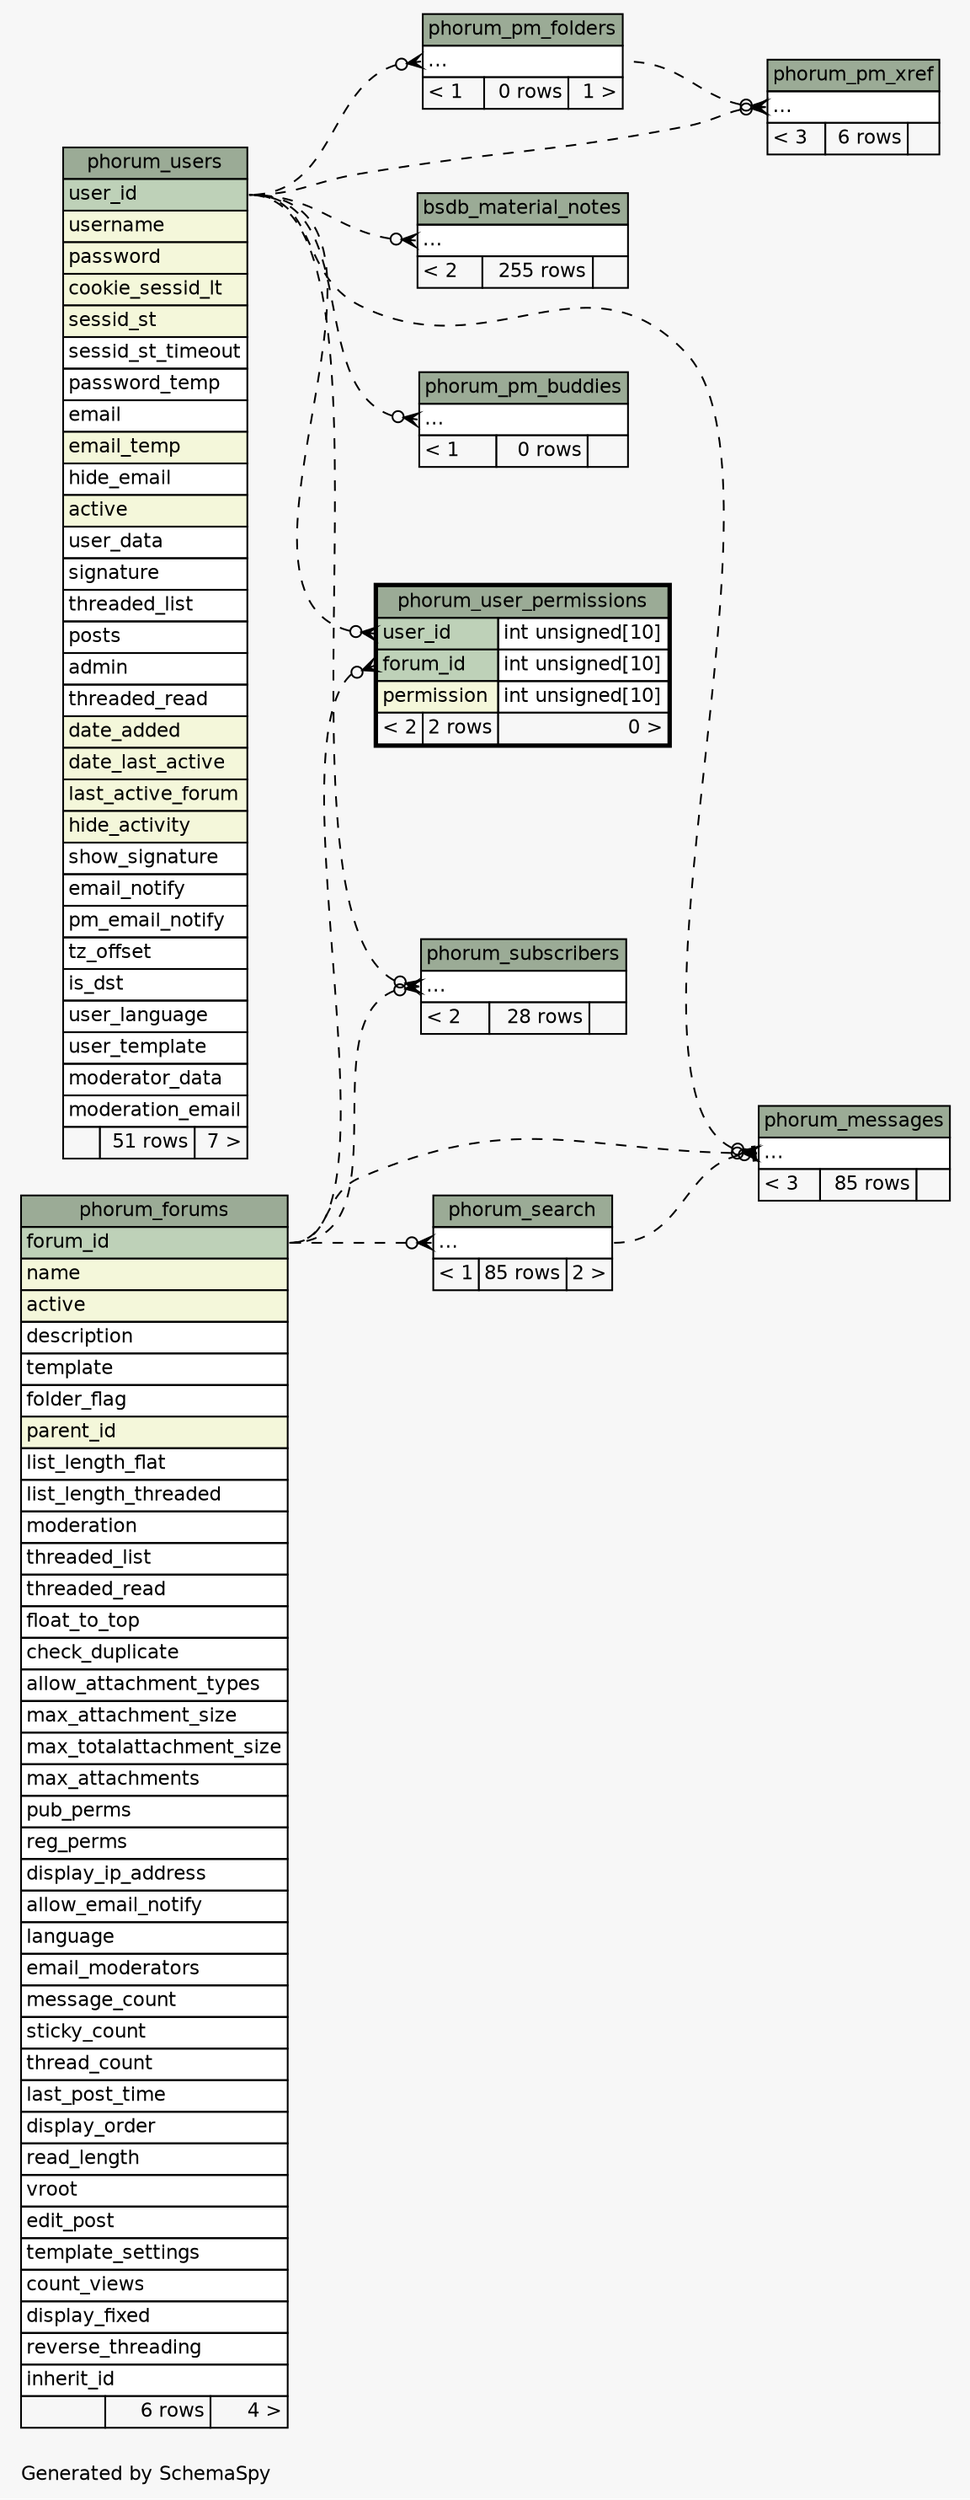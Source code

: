 // dot 2.38.0 on Mac OS X 10.9.4
// SchemaSpy rev 590
digraph "impliedTwoDegreesRelationshipsDiagram" {
  graph [
    rankdir="RL"
    bgcolor="#f7f7f7"
    label="\nGenerated by SchemaSpy"
    labeljust="l"
    nodesep="0.18"
    ranksep="0.46"
    fontname="Helvetica"
    fontsize="11"
  ];
  node [
    fontname="Helvetica"
    fontsize="11"
    shape="plaintext"
  ];
  edge [
    arrowsize="0.8"
  ];
  "bsdb_material_notes":"elipses":w -> "phorum_users":"user_id":e [arrowhead=none dir=back arrowtail=crowodot style=dashed];
  "phorum_messages":"elipses":w -> "phorum_forums":"forum_id":e [arrowhead=none dir=back arrowtail=crowodot style=dashed];
  "phorum_messages":"elipses":w -> "phorum_search":"elipses":e [arrowhead=none dir=back arrowtail=teeodot style=dashed];
  "phorum_messages":"elipses":w -> "phorum_users":"user_id":e [arrowhead=none dir=back arrowtail=crowodot style=dashed];
  "phorum_pm_buddies":"elipses":w -> "phorum_users":"user_id":e [arrowhead=none dir=back arrowtail=crowodot style=dashed];
  "phorum_pm_folders":"elipses":w -> "phorum_users":"user_id":e [arrowhead=none dir=back arrowtail=crowodot style=dashed];
  "phorum_pm_xref":"elipses":w -> "phorum_pm_folders":"elipses":e [arrowhead=none dir=back arrowtail=crowodot style=dashed];
  "phorum_pm_xref":"elipses":w -> "phorum_users":"user_id":e [arrowhead=none dir=back arrowtail=crowodot style=dashed];
  "phorum_search":"elipses":w -> "phorum_forums":"forum_id":e [arrowhead=none dir=back arrowtail=crowodot style=dashed];
  "phorum_subscribers":"elipses":w -> "phorum_forums":"forum_id":e [arrowhead=none dir=back arrowtail=crowodot style=dashed];
  "phorum_subscribers":"elipses":w -> "phorum_users":"user_id":e [arrowhead=none dir=back arrowtail=crowodot style=dashed];
  "phorum_user_permissions":"forum_id":w -> "phorum_forums":"forum_id":e [arrowhead=none dir=back arrowtail=crowodot style=dashed];
  "phorum_user_permissions":"user_id":w -> "phorum_users":"user_id":e [arrowhead=none dir=back arrowtail=crowodot style=dashed];
  "bsdb_material_notes" [
    label=<
    <TABLE BORDER="0" CELLBORDER="1" CELLSPACING="0" BGCOLOR="#ffffff">
      <TR><TD COLSPAN="3" BGCOLOR="#9bab96" ALIGN="CENTER">bsdb_material_notes</TD></TR>
      <TR><TD PORT="elipses" COLSPAN="3" ALIGN="LEFT">...</TD></TR>
      <TR><TD ALIGN="LEFT" BGCOLOR="#f7f7f7">&lt; 2</TD><TD ALIGN="RIGHT" BGCOLOR="#f7f7f7">255 rows</TD><TD ALIGN="RIGHT" BGCOLOR="#f7f7f7">  </TD></TR>
    </TABLE>>
    URL="bsdb_material_notes.html"
    tooltip="bsdb_material_notes"
  ];
  "phorum_forums" [
    label=<
    <TABLE BORDER="0" CELLBORDER="1" CELLSPACING="0" BGCOLOR="#ffffff">
      <TR><TD COLSPAN="3" BGCOLOR="#9bab96" ALIGN="CENTER">phorum_forums</TD></TR>
      <TR><TD PORT="forum_id" COLSPAN="3" BGCOLOR="#bed1b8" ALIGN="LEFT">forum_id</TD></TR>
      <TR><TD PORT="name" COLSPAN="3" BGCOLOR="#f4f7da" ALIGN="LEFT">name</TD></TR>
      <TR><TD PORT="active" COLSPAN="3" BGCOLOR="#f4f7da" ALIGN="LEFT">active</TD></TR>
      <TR><TD PORT="description" COLSPAN="3" ALIGN="LEFT">description</TD></TR>
      <TR><TD PORT="template" COLSPAN="3" ALIGN="LEFT">template</TD></TR>
      <TR><TD PORT="folder_flag" COLSPAN="3" ALIGN="LEFT">folder_flag</TD></TR>
      <TR><TD PORT="parent_id" COLSPAN="3" BGCOLOR="#f4f7da" ALIGN="LEFT">parent_id</TD></TR>
      <TR><TD PORT="list_length_flat" COLSPAN="3" ALIGN="LEFT">list_length_flat</TD></TR>
      <TR><TD PORT="list_length_threaded" COLSPAN="3" ALIGN="LEFT">list_length_threaded</TD></TR>
      <TR><TD PORT="moderation" COLSPAN="3" ALIGN="LEFT">moderation</TD></TR>
      <TR><TD PORT="threaded_list" COLSPAN="3" ALIGN="LEFT">threaded_list</TD></TR>
      <TR><TD PORT="threaded_read" COLSPAN="3" ALIGN="LEFT">threaded_read</TD></TR>
      <TR><TD PORT="float_to_top" COLSPAN="3" ALIGN="LEFT">float_to_top</TD></TR>
      <TR><TD PORT="check_duplicate" COLSPAN="3" ALIGN="LEFT">check_duplicate</TD></TR>
      <TR><TD PORT="allow_attachment_types" COLSPAN="3" ALIGN="LEFT">allow_attachment_types</TD></TR>
      <TR><TD PORT="max_attachment_size" COLSPAN="3" ALIGN="LEFT">max_attachment_size</TD></TR>
      <TR><TD PORT="max_totalattachment_size" COLSPAN="3" ALIGN="LEFT">max_totalattachment_size</TD></TR>
      <TR><TD PORT="max_attachments" COLSPAN="3" ALIGN="LEFT">max_attachments</TD></TR>
      <TR><TD PORT="pub_perms" COLSPAN="3" ALIGN="LEFT">pub_perms</TD></TR>
      <TR><TD PORT="reg_perms" COLSPAN="3" ALIGN="LEFT">reg_perms</TD></TR>
      <TR><TD PORT="display_ip_address" COLSPAN="3" ALIGN="LEFT">display_ip_address</TD></TR>
      <TR><TD PORT="allow_email_notify" COLSPAN="3" ALIGN="LEFT">allow_email_notify</TD></TR>
      <TR><TD PORT="language" COLSPAN="3" ALIGN="LEFT">language</TD></TR>
      <TR><TD PORT="email_moderators" COLSPAN="3" ALIGN="LEFT">email_moderators</TD></TR>
      <TR><TD PORT="message_count" COLSPAN="3" ALIGN="LEFT">message_count</TD></TR>
      <TR><TD PORT="sticky_count" COLSPAN="3" ALIGN="LEFT">sticky_count</TD></TR>
      <TR><TD PORT="thread_count" COLSPAN="3" ALIGN="LEFT">thread_count</TD></TR>
      <TR><TD PORT="last_post_time" COLSPAN="3" ALIGN="LEFT">last_post_time</TD></TR>
      <TR><TD PORT="display_order" COLSPAN="3" ALIGN="LEFT">display_order</TD></TR>
      <TR><TD PORT="read_length" COLSPAN="3" ALIGN="LEFT">read_length</TD></TR>
      <TR><TD PORT="vroot" COLSPAN="3" ALIGN="LEFT">vroot</TD></TR>
      <TR><TD PORT="edit_post" COLSPAN="3" ALIGN="LEFT">edit_post</TD></TR>
      <TR><TD PORT="template_settings" COLSPAN="3" ALIGN="LEFT">template_settings</TD></TR>
      <TR><TD PORT="count_views" COLSPAN="3" ALIGN="LEFT">count_views</TD></TR>
      <TR><TD PORT="display_fixed" COLSPAN="3" ALIGN="LEFT">display_fixed</TD></TR>
      <TR><TD PORT="reverse_threading" COLSPAN="3" ALIGN="LEFT">reverse_threading</TD></TR>
      <TR><TD PORT="inherit_id" COLSPAN="3" ALIGN="LEFT">inherit_id</TD></TR>
      <TR><TD ALIGN="LEFT" BGCOLOR="#f7f7f7">  </TD><TD ALIGN="RIGHT" BGCOLOR="#f7f7f7">6 rows</TD><TD ALIGN="RIGHT" BGCOLOR="#f7f7f7">4 &gt;</TD></TR>
    </TABLE>>
    URL="phorum_forums.html"
    tooltip="phorum_forums"
  ];
  "phorum_messages" [
    label=<
    <TABLE BORDER="0" CELLBORDER="1" CELLSPACING="0" BGCOLOR="#ffffff">
      <TR><TD COLSPAN="3" BGCOLOR="#9bab96" ALIGN="CENTER">phorum_messages</TD></TR>
      <TR><TD PORT="elipses" COLSPAN="3" ALIGN="LEFT">...</TD></TR>
      <TR><TD ALIGN="LEFT" BGCOLOR="#f7f7f7">&lt; 3</TD><TD ALIGN="RIGHT" BGCOLOR="#f7f7f7">85 rows</TD><TD ALIGN="RIGHT" BGCOLOR="#f7f7f7">  </TD></TR>
    </TABLE>>
    URL="phorum_messages.html"
    tooltip="phorum_messages"
  ];
  "phorum_pm_buddies" [
    label=<
    <TABLE BORDER="0" CELLBORDER="1" CELLSPACING="0" BGCOLOR="#ffffff">
      <TR><TD COLSPAN="3" BGCOLOR="#9bab96" ALIGN="CENTER">phorum_pm_buddies</TD></TR>
      <TR><TD PORT="elipses" COLSPAN="3" ALIGN="LEFT">...</TD></TR>
      <TR><TD ALIGN="LEFT" BGCOLOR="#f7f7f7">&lt; 1</TD><TD ALIGN="RIGHT" BGCOLOR="#f7f7f7">0 rows</TD><TD ALIGN="RIGHT" BGCOLOR="#f7f7f7">  </TD></TR>
    </TABLE>>
    URL="phorum_pm_buddies.html"
    tooltip="phorum_pm_buddies"
  ];
  "phorum_pm_folders" [
    label=<
    <TABLE BORDER="0" CELLBORDER="1" CELLSPACING="0" BGCOLOR="#ffffff">
      <TR><TD COLSPAN="3" BGCOLOR="#9bab96" ALIGN="CENTER">phorum_pm_folders</TD></TR>
      <TR><TD PORT="elipses" COLSPAN="3" ALIGN="LEFT">...</TD></TR>
      <TR><TD ALIGN="LEFT" BGCOLOR="#f7f7f7">&lt; 1</TD><TD ALIGN="RIGHT" BGCOLOR="#f7f7f7">0 rows</TD><TD ALIGN="RIGHT" BGCOLOR="#f7f7f7">1 &gt;</TD></TR>
    </TABLE>>
    URL="phorum_pm_folders.html"
    tooltip="phorum_pm_folders"
  ];
  "phorum_pm_xref" [
    label=<
    <TABLE BORDER="0" CELLBORDER="1" CELLSPACING="0" BGCOLOR="#ffffff">
      <TR><TD COLSPAN="3" BGCOLOR="#9bab96" ALIGN="CENTER">phorum_pm_xref</TD></TR>
      <TR><TD PORT="elipses" COLSPAN="3" ALIGN="LEFT">...</TD></TR>
      <TR><TD ALIGN="LEFT" BGCOLOR="#f7f7f7">&lt; 3</TD><TD ALIGN="RIGHT" BGCOLOR="#f7f7f7">6 rows</TD><TD ALIGN="RIGHT" BGCOLOR="#f7f7f7">  </TD></TR>
    </TABLE>>
    URL="phorum_pm_xref.html"
    tooltip="phorum_pm_xref"
  ];
  "phorum_search" [
    label=<
    <TABLE BORDER="0" CELLBORDER="1" CELLSPACING="0" BGCOLOR="#ffffff">
      <TR><TD COLSPAN="3" BGCOLOR="#9bab96" ALIGN="CENTER">phorum_search</TD></TR>
      <TR><TD PORT="elipses" COLSPAN="3" ALIGN="LEFT">...</TD></TR>
      <TR><TD ALIGN="LEFT" BGCOLOR="#f7f7f7">&lt; 1</TD><TD ALIGN="RIGHT" BGCOLOR="#f7f7f7">85 rows</TD><TD ALIGN="RIGHT" BGCOLOR="#f7f7f7">2 &gt;</TD></TR>
    </TABLE>>
    URL="phorum_search.html"
    tooltip="phorum_search"
  ];
  "phorum_subscribers" [
    label=<
    <TABLE BORDER="0" CELLBORDER="1" CELLSPACING="0" BGCOLOR="#ffffff">
      <TR><TD COLSPAN="3" BGCOLOR="#9bab96" ALIGN="CENTER">phorum_subscribers</TD></TR>
      <TR><TD PORT="elipses" COLSPAN="3" ALIGN="LEFT">...</TD></TR>
      <TR><TD ALIGN="LEFT" BGCOLOR="#f7f7f7">&lt; 2</TD><TD ALIGN="RIGHT" BGCOLOR="#f7f7f7">28 rows</TD><TD ALIGN="RIGHT" BGCOLOR="#f7f7f7">  </TD></TR>
    </TABLE>>
    URL="phorum_subscribers.html"
    tooltip="phorum_subscribers"
  ];
  "phorum_user_permissions" [
    label=<
    <TABLE BORDER="2" CELLBORDER="1" CELLSPACING="0" BGCOLOR="#ffffff">
      <TR><TD COLSPAN="3" BGCOLOR="#9bab96" ALIGN="CENTER">phorum_user_permissions</TD></TR>
      <TR><TD PORT="user_id" COLSPAN="2" BGCOLOR="#bed1b8" ALIGN="LEFT">user_id</TD><TD PORT="user_id.type" ALIGN="LEFT">int unsigned[10]</TD></TR>
      <TR><TD PORT="forum_id" COLSPAN="2" BGCOLOR="#bed1b8" ALIGN="LEFT">forum_id</TD><TD PORT="forum_id.type" ALIGN="LEFT">int unsigned[10]</TD></TR>
      <TR><TD PORT="permission" COLSPAN="2" BGCOLOR="#f4f7da" ALIGN="LEFT">permission</TD><TD PORT="permission.type" ALIGN="LEFT">int unsigned[10]</TD></TR>
      <TR><TD ALIGN="LEFT" BGCOLOR="#f7f7f7">&lt; 2</TD><TD ALIGN="RIGHT" BGCOLOR="#f7f7f7">2 rows</TD><TD ALIGN="RIGHT" BGCOLOR="#f7f7f7">0 &gt;</TD></TR>
    </TABLE>>
    URL="phorum_user_permissions.html"
    tooltip="phorum_user_permissions"
  ];
  "phorum_users" [
    label=<
    <TABLE BORDER="0" CELLBORDER="1" CELLSPACING="0" BGCOLOR="#ffffff">
      <TR><TD COLSPAN="3" BGCOLOR="#9bab96" ALIGN="CENTER">phorum_users</TD></TR>
      <TR><TD PORT="user_id" COLSPAN="3" BGCOLOR="#bed1b8" ALIGN="LEFT">user_id</TD></TR>
      <TR><TD PORT="username" COLSPAN="3" BGCOLOR="#f4f7da" ALIGN="LEFT">username</TD></TR>
      <TR><TD PORT="password" COLSPAN="3" BGCOLOR="#f4f7da" ALIGN="LEFT">password</TD></TR>
      <TR><TD PORT="cookie_sessid_lt" COLSPAN="3" BGCOLOR="#f4f7da" ALIGN="LEFT">cookie_sessid_lt</TD></TR>
      <TR><TD PORT="sessid_st" COLSPAN="3" BGCOLOR="#f4f7da" ALIGN="LEFT">sessid_st</TD></TR>
      <TR><TD PORT="sessid_st_timeout" COLSPAN="3" ALIGN="LEFT">sessid_st_timeout</TD></TR>
      <TR><TD PORT="password_temp" COLSPAN="3" ALIGN="LEFT">password_temp</TD></TR>
      <TR><TD PORT="email" COLSPAN="3" ALIGN="LEFT">email</TD></TR>
      <TR><TD PORT="email_temp" COLSPAN="3" BGCOLOR="#f4f7da" ALIGN="LEFT">email_temp</TD></TR>
      <TR><TD PORT="hide_email" COLSPAN="3" ALIGN="LEFT">hide_email</TD></TR>
      <TR><TD PORT="active" COLSPAN="3" BGCOLOR="#f4f7da" ALIGN="LEFT">active</TD></TR>
      <TR><TD PORT="user_data" COLSPAN="3" ALIGN="LEFT">user_data</TD></TR>
      <TR><TD PORT="signature" COLSPAN="3" ALIGN="LEFT">signature</TD></TR>
      <TR><TD PORT="threaded_list" COLSPAN="3" ALIGN="LEFT">threaded_list</TD></TR>
      <TR><TD PORT="posts" COLSPAN="3" ALIGN="LEFT">posts</TD></TR>
      <TR><TD PORT="admin" COLSPAN="3" ALIGN="LEFT">admin</TD></TR>
      <TR><TD PORT="threaded_read" COLSPAN="3" ALIGN="LEFT">threaded_read</TD></TR>
      <TR><TD PORT="date_added" COLSPAN="3" BGCOLOR="#f4f7da" ALIGN="LEFT">date_added</TD></TR>
      <TR><TD PORT="date_last_active" COLSPAN="3" BGCOLOR="#f4f7da" ALIGN="LEFT">date_last_active</TD></TR>
      <TR><TD PORT="last_active_forum" COLSPAN="3" BGCOLOR="#f4f7da" ALIGN="LEFT">last_active_forum</TD></TR>
      <TR><TD PORT="hide_activity" COLSPAN="3" BGCOLOR="#f4f7da" ALIGN="LEFT">hide_activity</TD></TR>
      <TR><TD PORT="show_signature" COLSPAN="3" ALIGN="LEFT">show_signature</TD></TR>
      <TR><TD PORT="email_notify" COLSPAN="3" ALIGN="LEFT">email_notify</TD></TR>
      <TR><TD PORT="pm_email_notify" COLSPAN="3" ALIGN="LEFT">pm_email_notify</TD></TR>
      <TR><TD PORT="tz_offset" COLSPAN="3" ALIGN="LEFT">tz_offset</TD></TR>
      <TR><TD PORT="is_dst" COLSPAN="3" ALIGN="LEFT">is_dst</TD></TR>
      <TR><TD PORT="user_language" COLSPAN="3" ALIGN="LEFT">user_language</TD></TR>
      <TR><TD PORT="user_template" COLSPAN="3" ALIGN="LEFT">user_template</TD></TR>
      <TR><TD PORT="moderator_data" COLSPAN="3" ALIGN="LEFT">moderator_data</TD></TR>
      <TR><TD PORT="moderation_email" COLSPAN="3" ALIGN="LEFT">moderation_email</TD></TR>
      <TR><TD ALIGN="LEFT" BGCOLOR="#f7f7f7">  </TD><TD ALIGN="RIGHT" BGCOLOR="#f7f7f7">51 rows</TD><TD ALIGN="RIGHT" BGCOLOR="#f7f7f7">7 &gt;</TD></TR>
    </TABLE>>
    URL="phorum_users.html"
    tooltip="phorum_users"
  ];
}
